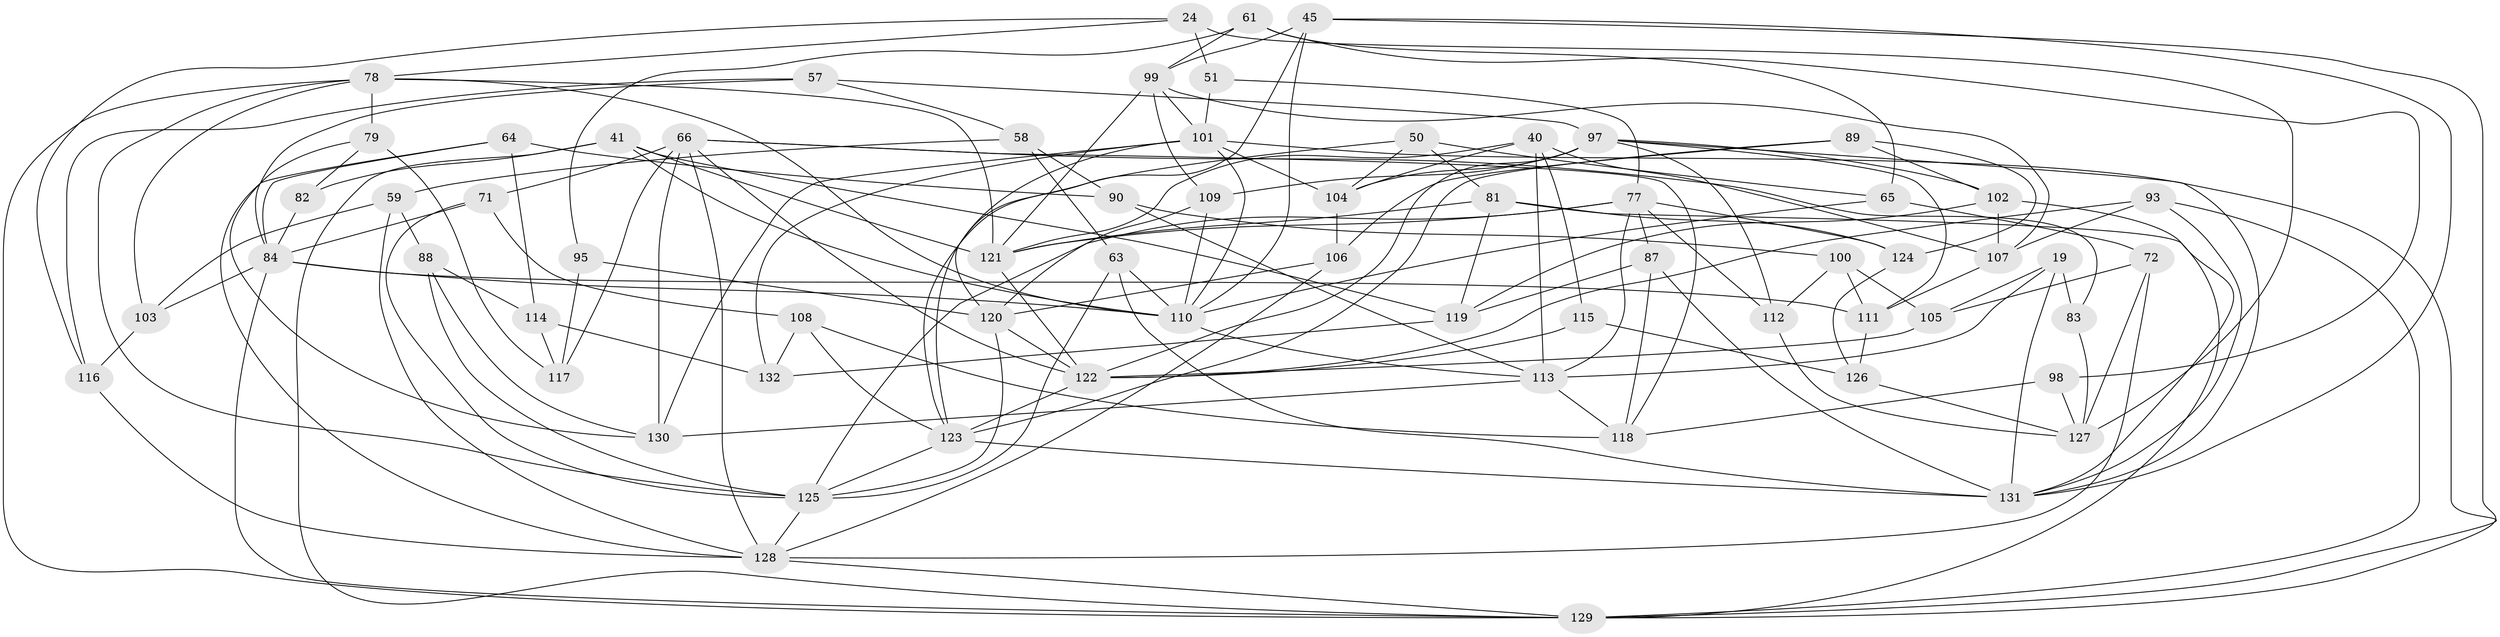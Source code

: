 // original degree distribution, {4: 1.0}
// Generated by graph-tools (version 1.1) at 2025/57/03/09/25 04:57:56]
// undirected, 66 vertices, 165 edges
graph export_dot {
graph [start="1"]
  node [color=gray90,style=filled];
  19 [super="+13"];
  24 [super="+10"];
  40 [super="+15"];
  41 [super="+35"];
  45 [super="+22+29"];
  50;
  51;
  57;
  58;
  59;
  61;
  63;
  64;
  65;
  66 [super="+33"];
  71;
  72;
  77 [super="+74"];
  78 [super="+27+56"];
  79 [super="+37"];
  81 [super="+3"];
  82;
  83;
  84 [super="+30+39"];
  87;
  88;
  89 [super="+2"];
  90;
  93;
  95;
  97 [super="+8+28+38"];
  98;
  99 [super="+32+86"];
  100;
  101 [super="+76+75"];
  102 [super="+85"];
  103;
  104 [super="+11"];
  105;
  106;
  107 [super="+69"];
  108;
  109;
  110 [super="+26+47+44+67"];
  111 [super="+54"];
  112;
  113 [super="+46+91"];
  114;
  115;
  116;
  117;
  118 [super="+62"];
  119 [super="+60"];
  120 [super="+70+42"];
  121 [super="+5+68+80"];
  122 [super="+92"];
  123 [super="+96"];
  124;
  125 [super="+18+94"];
  126;
  127 [super="+9"];
  128 [super="+49+52"];
  129 [super="+48"];
  130 [super="+55"];
  131 [super="+43+36"];
  132;
  19 -- 83 [weight=2];
  19 -- 105;
  19 -- 113;
  19 -- 131 [weight=2];
  24 -- 127 [weight=2];
  24 -- 51 [weight=2];
  24 -- 116;
  24 -- 78;
  40 -- 115 [weight=2];
  40 -- 107;
  40 -- 104;
  40 -- 121;
  40 -- 113;
  41 -- 82 [weight=2];
  41 -- 121;
  41 -- 119;
  41 -- 110;
  41 -- 129;
  45 -- 99 [weight=2];
  45 -- 123;
  45 -- 131 [weight=2];
  45 -- 110 [weight=2];
  45 -- 129;
  50 -- 81;
  50 -- 65;
  50 -- 104;
  50 -- 123;
  51 -- 77;
  51 -- 101;
  57 -- 84;
  57 -- 97;
  57 -- 58;
  57 -- 116;
  58 -- 59;
  58 -- 90;
  58 -- 63;
  59 -- 128;
  59 -- 88;
  59 -- 103;
  61 -- 95;
  61 -- 65;
  61 -- 98;
  61 -- 99;
  63 -- 110;
  63 -- 125;
  63 -- 131;
  64 -- 90;
  64 -- 114;
  64 -- 84;
  64 -- 128;
  65 -- 72;
  65 -- 110;
  66 -- 117;
  66 -- 130 [weight=2];
  66 -- 83;
  66 -- 118;
  66 -- 71;
  66 -- 122;
  66 -- 128;
  71 -- 108;
  71 -- 125;
  71 -- 84;
  72 -- 105;
  72 -- 128;
  72 -- 127;
  77 -- 87;
  77 -- 124;
  77 -- 121 [weight=2];
  77 -- 112;
  77 -- 125;
  77 -- 113;
  78 -- 129;
  78 -- 79 [weight=3];
  78 -- 103;
  78 -- 110;
  78 -- 121 [weight=2];
  78 -- 125;
  79 -- 117;
  79 -- 82;
  79 -- 130;
  81 -- 119 [weight=2];
  81 -- 124;
  81 -- 121;
  81 -- 129;
  82 -- 84;
  83 -- 127;
  84 -- 103;
  84 -- 110;
  84 -- 129;
  84 -- 111;
  87 -- 119;
  87 -- 131;
  87 -- 118;
  88 -- 125;
  88 -- 114;
  88 -- 130;
  89 -- 124;
  89 -- 106;
  89 -- 123 [weight=2];
  89 -- 102 [weight=2];
  90 -- 100;
  90 -- 113;
  93 -- 129;
  93 -- 131;
  93 -- 107;
  93 -- 122;
  95 -- 117;
  95 -- 120 [weight=2];
  97 -- 112;
  97 -- 122 [weight=2];
  97 -- 109;
  97 -- 102;
  97 -- 104;
  97 -- 131;
  97 -- 111 [weight=2];
  98 -- 127 [weight=2];
  98 -- 118;
  99 -- 109;
  99 -- 121 [weight=2];
  99 -- 107 [weight=2];
  99 -- 101 [weight=2];
  100 -- 105;
  100 -- 112;
  100 -- 111;
  101 -- 104 [weight=2];
  101 -- 110 [weight=3];
  101 -- 129;
  101 -- 120 [weight=3];
  101 -- 130;
  101 -- 132;
  102 -- 107;
  102 -- 119;
  102 -- 131;
  103 -- 116;
  104 -- 106;
  105 -- 122;
  106 -- 120;
  106 -- 128;
  107 -- 111;
  108 -- 132;
  108 -- 123;
  108 -- 118;
  109 -- 110;
  109 -- 120;
  110 -- 113;
  111 -- 126;
  112 -- 127;
  113 -- 130;
  113 -- 118 [weight=2];
  114 -- 132;
  114 -- 117;
  115 -- 126;
  115 -- 122;
  116 -- 128;
  119 -- 132;
  120 -- 125;
  120 -- 122 [weight=2];
  121 -- 122;
  122 -- 123;
  123 -- 131 [weight=3];
  123 -- 125;
  124 -- 126;
  125 -- 128;
  126 -- 127;
  128 -- 129;
}
